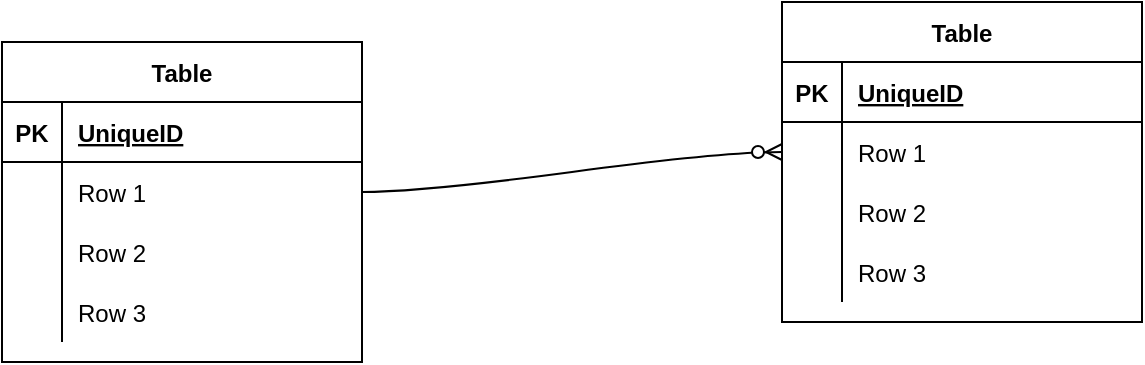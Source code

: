 <mxfile version="13.7.4" type="github">
  <diagram id="P4XjPNgQyeOt11XKIcDt" name="Page-1">
    <mxGraphModel dx="946" dy="646" grid="1" gridSize="10" guides="1" tooltips="1" connect="1" arrows="1" fold="1" page="1" pageScale="1" pageWidth="850" pageHeight="1100" math="0" shadow="0" extFonts="Permanent Marker^https://fonts.googleapis.com/css?family=Permanent+Marker">
      <root>
        <mxCell id="0" />
        <mxCell id="1" parent="0" />
        <mxCell id="hev-jXOcqLvx4ls9YVbI-27" value="" style="edgeStyle=entityRelationEdgeStyle;fontSize=12;html=1;endArrow=ERzeroToMany;endFill=1;exitX=1;exitY=0.5;exitDx=0;exitDy=0;curved=1;entryX=0;entryY=0.5;entryDx=0;entryDy=0;" parent="1" target="hev-jXOcqLvx4ls9YVbI-18" edge="1" source="hev-jXOcqLvx4ls9YVbI-5">
          <mxGeometry width="100" height="100" relative="1" as="geometry">
            <mxPoint x="150" y="70" as="sourcePoint" />
            <mxPoint x="530" y="70" as="targetPoint" />
          </mxGeometry>
        </mxCell>
        <mxCell id="hev-jXOcqLvx4ls9YVbI-1" value="Table" style="shape=table;startSize=30;container=1;collapsible=1;childLayout=tableLayout;fixedRows=1;rowLines=0;fontStyle=1;align=center;resizeLast=1;" parent="1" vertex="1">
          <mxGeometry x="80" y="100" width="180" height="160" as="geometry" />
        </mxCell>
        <mxCell id="hev-jXOcqLvx4ls9YVbI-2" value="" style="shape=partialRectangle;collapsible=0;dropTarget=0;pointerEvents=0;fillColor=none;top=0;left=0;bottom=1;right=0;points=[[0,0.5],[1,0.5]];portConstraint=eastwest;" parent="hev-jXOcqLvx4ls9YVbI-1" vertex="1">
          <mxGeometry y="30" width="180" height="30" as="geometry" />
        </mxCell>
        <mxCell id="hev-jXOcqLvx4ls9YVbI-3" value="PK" style="shape=partialRectangle;connectable=0;fillColor=none;top=0;left=0;bottom=0;right=0;fontStyle=1;overflow=hidden;" parent="hev-jXOcqLvx4ls9YVbI-2" vertex="1">
          <mxGeometry width="30" height="30" as="geometry" />
        </mxCell>
        <mxCell id="hev-jXOcqLvx4ls9YVbI-4" value="UniqueID" style="shape=partialRectangle;connectable=0;fillColor=none;top=0;left=0;bottom=0;right=0;align=left;spacingLeft=6;fontStyle=5;overflow=hidden;" parent="hev-jXOcqLvx4ls9YVbI-2" vertex="1">
          <mxGeometry x="30" width="150" height="30" as="geometry" />
        </mxCell>
        <mxCell id="hev-jXOcqLvx4ls9YVbI-5" value="" style="shape=partialRectangle;collapsible=0;dropTarget=0;pointerEvents=0;fillColor=none;top=0;left=0;bottom=0;right=0;points=[[0,0.5],[1,0.5]];portConstraint=eastwest;" parent="hev-jXOcqLvx4ls9YVbI-1" vertex="1">
          <mxGeometry y="60" width="180" height="30" as="geometry" />
        </mxCell>
        <mxCell id="hev-jXOcqLvx4ls9YVbI-6" value="" style="shape=partialRectangle;connectable=0;fillColor=none;top=0;left=0;bottom=0;right=0;editable=1;overflow=hidden;" parent="hev-jXOcqLvx4ls9YVbI-5" vertex="1">
          <mxGeometry width="30" height="30" as="geometry" />
        </mxCell>
        <mxCell id="hev-jXOcqLvx4ls9YVbI-7" value="Row 1" style="shape=partialRectangle;connectable=0;fillColor=none;top=0;left=0;bottom=0;right=0;align=left;spacingLeft=6;overflow=hidden;" parent="hev-jXOcqLvx4ls9YVbI-5" vertex="1">
          <mxGeometry x="30" width="150" height="30" as="geometry" />
        </mxCell>
        <mxCell id="hev-jXOcqLvx4ls9YVbI-8" value="" style="shape=partialRectangle;collapsible=0;dropTarget=0;pointerEvents=0;fillColor=none;top=0;left=0;bottom=0;right=0;points=[[0,0.5],[1,0.5]];portConstraint=eastwest;" parent="hev-jXOcqLvx4ls9YVbI-1" vertex="1">
          <mxGeometry y="90" width="180" height="30" as="geometry" />
        </mxCell>
        <mxCell id="hev-jXOcqLvx4ls9YVbI-9" value="" style="shape=partialRectangle;connectable=0;fillColor=none;top=0;left=0;bottom=0;right=0;editable=1;overflow=hidden;" parent="hev-jXOcqLvx4ls9YVbI-8" vertex="1">
          <mxGeometry width="30" height="30" as="geometry" />
        </mxCell>
        <mxCell id="hev-jXOcqLvx4ls9YVbI-10" value="Row 2" style="shape=partialRectangle;connectable=0;fillColor=none;top=0;left=0;bottom=0;right=0;align=left;spacingLeft=6;overflow=hidden;" parent="hev-jXOcqLvx4ls9YVbI-8" vertex="1">
          <mxGeometry x="30" width="150" height="30" as="geometry" />
        </mxCell>
        <mxCell id="hev-jXOcqLvx4ls9YVbI-11" value="" style="shape=partialRectangle;collapsible=0;dropTarget=0;pointerEvents=0;fillColor=none;top=0;left=0;bottom=0;right=0;points=[[0,0.5],[1,0.5]];portConstraint=eastwest;" parent="hev-jXOcqLvx4ls9YVbI-1" vertex="1">
          <mxGeometry y="120" width="180" height="30" as="geometry" />
        </mxCell>
        <mxCell id="hev-jXOcqLvx4ls9YVbI-12" value="" style="shape=partialRectangle;connectable=0;fillColor=none;top=0;left=0;bottom=0;right=0;editable=1;overflow=hidden;" parent="hev-jXOcqLvx4ls9YVbI-11" vertex="1">
          <mxGeometry width="30" height="30" as="geometry" />
        </mxCell>
        <mxCell id="hev-jXOcqLvx4ls9YVbI-13" value="Row 3" style="shape=partialRectangle;connectable=0;fillColor=none;top=0;left=0;bottom=0;right=0;align=left;spacingLeft=6;overflow=hidden;" parent="hev-jXOcqLvx4ls9YVbI-11" vertex="1">
          <mxGeometry x="30" width="150" height="30" as="geometry" />
        </mxCell>
        <mxCell id="hev-jXOcqLvx4ls9YVbI-14" value="Table" style="shape=table;startSize=30;container=1;collapsible=1;childLayout=tableLayout;fixedRows=1;rowLines=0;fontStyle=1;align=center;resizeLast=1;" parent="1" vertex="1">
          <mxGeometry x="470" y="80" width="180" height="160" as="geometry" />
        </mxCell>
        <mxCell id="hev-jXOcqLvx4ls9YVbI-15" value="" style="shape=partialRectangle;collapsible=0;dropTarget=0;pointerEvents=0;fillColor=none;top=0;left=0;bottom=1;right=0;points=[[0,0.5],[1,0.5]];portConstraint=eastwest;" parent="hev-jXOcqLvx4ls9YVbI-14" vertex="1">
          <mxGeometry y="30" width="180" height="30" as="geometry" />
        </mxCell>
        <mxCell id="hev-jXOcqLvx4ls9YVbI-16" value="PK" style="shape=partialRectangle;connectable=0;fillColor=none;top=0;left=0;bottom=0;right=0;fontStyle=1;overflow=hidden;" parent="hev-jXOcqLvx4ls9YVbI-15" vertex="1">
          <mxGeometry width="30" height="30" as="geometry" />
        </mxCell>
        <mxCell id="hev-jXOcqLvx4ls9YVbI-17" value="UniqueID" style="shape=partialRectangle;connectable=0;fillColor=none;top=0;left=0;bottom=0;right=0;align=left;spacingLeft=6;fontStyle=5;overflow=hidden;" parent="hev-jXOcqLvx4ls9YVbI-15" vertex="1">
          <mxGeometry x="30" width="150" height="30" as="geometry" />
        </mxCell>
        <mxCell id="hev-jXOcqLvx4ls9YVbI-18" value="" style="shape=partialRectangle;collapsible=0;dropTarget=0;pointerEvents=0;fillColor=none;top=0;left=0;bottom=0;right=0;points=[[0,0.5],[1,0.5]];portConstraint=eastwest;" parent="hev-jXOcqLvx4ls9YVbI-14" vertex="1">
          <mxGeometry y="60" width="180" height="30" as="geometry" />
        </mxCell>
        <mxCell id="hev-jXOcqLvx4ls9YVbI-19" value="" style="shape=partialRectangle;connectable=0;fillColor=none;top=0;left=0;bottom=0;right=0;editable=1;overflow=hidden;" parent="hev-jXOcqLvx4ls9YVbI-18" vertex="1">
          <mxGeometry width="30" height="30" as="geometry" />
        </mxCell>
        <mxCell id="hev-jXOcqLvx4ls9YVbI-20" value="Row 1" style="shape=partialRectangle;connectable=0;fillColor=none;top=0;left=0;bottom=0;right=0;align=left;spacingLeft=6;overflow=hidden;" parent="hev-jXOcqLvx4ls9YVbI-18" vertex="1">
          <mxGeometry x="30" width="150" height="30" as="geometry" />
        </mxCell>
        <mxCell id="hev-jXOcqLvx4ls9YVbI-21" value="" style="shape=partialRectangle;collapsible=0;dropTarget=0;pointerEvents=0;fillColor=none;top=0;left=0;bottom=0;right=0;points=[[0,0.5],[1,0.5]];portConstraint=eastwest;" parent="hev-jXOcqLvx4ls9YVbI-14" vertex="1">
          <mxGeometry y="90" width="180" height="30" as="geometry" />
        </mxCell>
        <mxCell id="hev-jXOcqLvx4ls9YVbI-22" value="" style="shape=partialRectangle;connectable=0;fillColor=none;top=0;left=0;bottom=0;right=0;editable=1;overflow=hidden;" parent="hev-jXOcqLvx4ls9YVbI-21" vertex="1">
          <mxGeometry width="30" height="30" as="geometry" />
        </mxCell>
        <mxCell id="hev-jXOcqLvx4ls9YVbI-23" value="Row 2" style="shape=partialRectangle;connectable=0;fillColor=none;top=0;left=0;bottom=0;right=0;align=left;spacingLeft=6;overflow=hidden;" parent="hev-jXOcqLvx4ls9YVbI-21" vertex="1">
          <mxGeometry x="30" width="150" height="30" as="geometry" />
        </mxCell>
        <mxCell id="hev-jXOcqLvx4ls9YVbI-24" value="" style="shape=partialRectangle;collapsible=0;dropTarget=0;pointerEvents=0;fillColor=none;top=0;left=0;bottom=0;right=0;points=[[0,0.5],[1,0.5]];portConstraint=eastwest;" parent="hev-jXOcqLvx4ls9YVbI-14" vertex="1">
          <mxGeometry y="120" width="180" height="30" as="geometry" />
        </mxCell>
        <mxCell id="hev-jXOcqLvx4ls9YVbI-25" value="" style="shape=partialRectangle;connectable=0;fillColor=none;top=0;left=0;bottom=0;right=0;editable=1;overflow=hidden;" parent="hev-jXOcqLvx4ls9YVbI-24" vertex="1">
          <mxGeometry width="30" height="30" as="geometry" />
        </mxCell>
        <mxCell id="hev-jXOcqLvx4ls9YVbI-26" value="Row 3" style="shape=partialRectangle;connectable=0;fillColor=none;top=0;left=0;bottom=0;right=0;align=left;spacingLeft=6;overflow=hidden;" parent="hev-jXOcqLvx4ls9YVbI-24" vertex="1">
          <mxGeometry x="30" width="150" height="30" as="geometry" />
        </mxCell>
      </root>
    </mxGraphModel>
  </diagram>
</mxfile>
